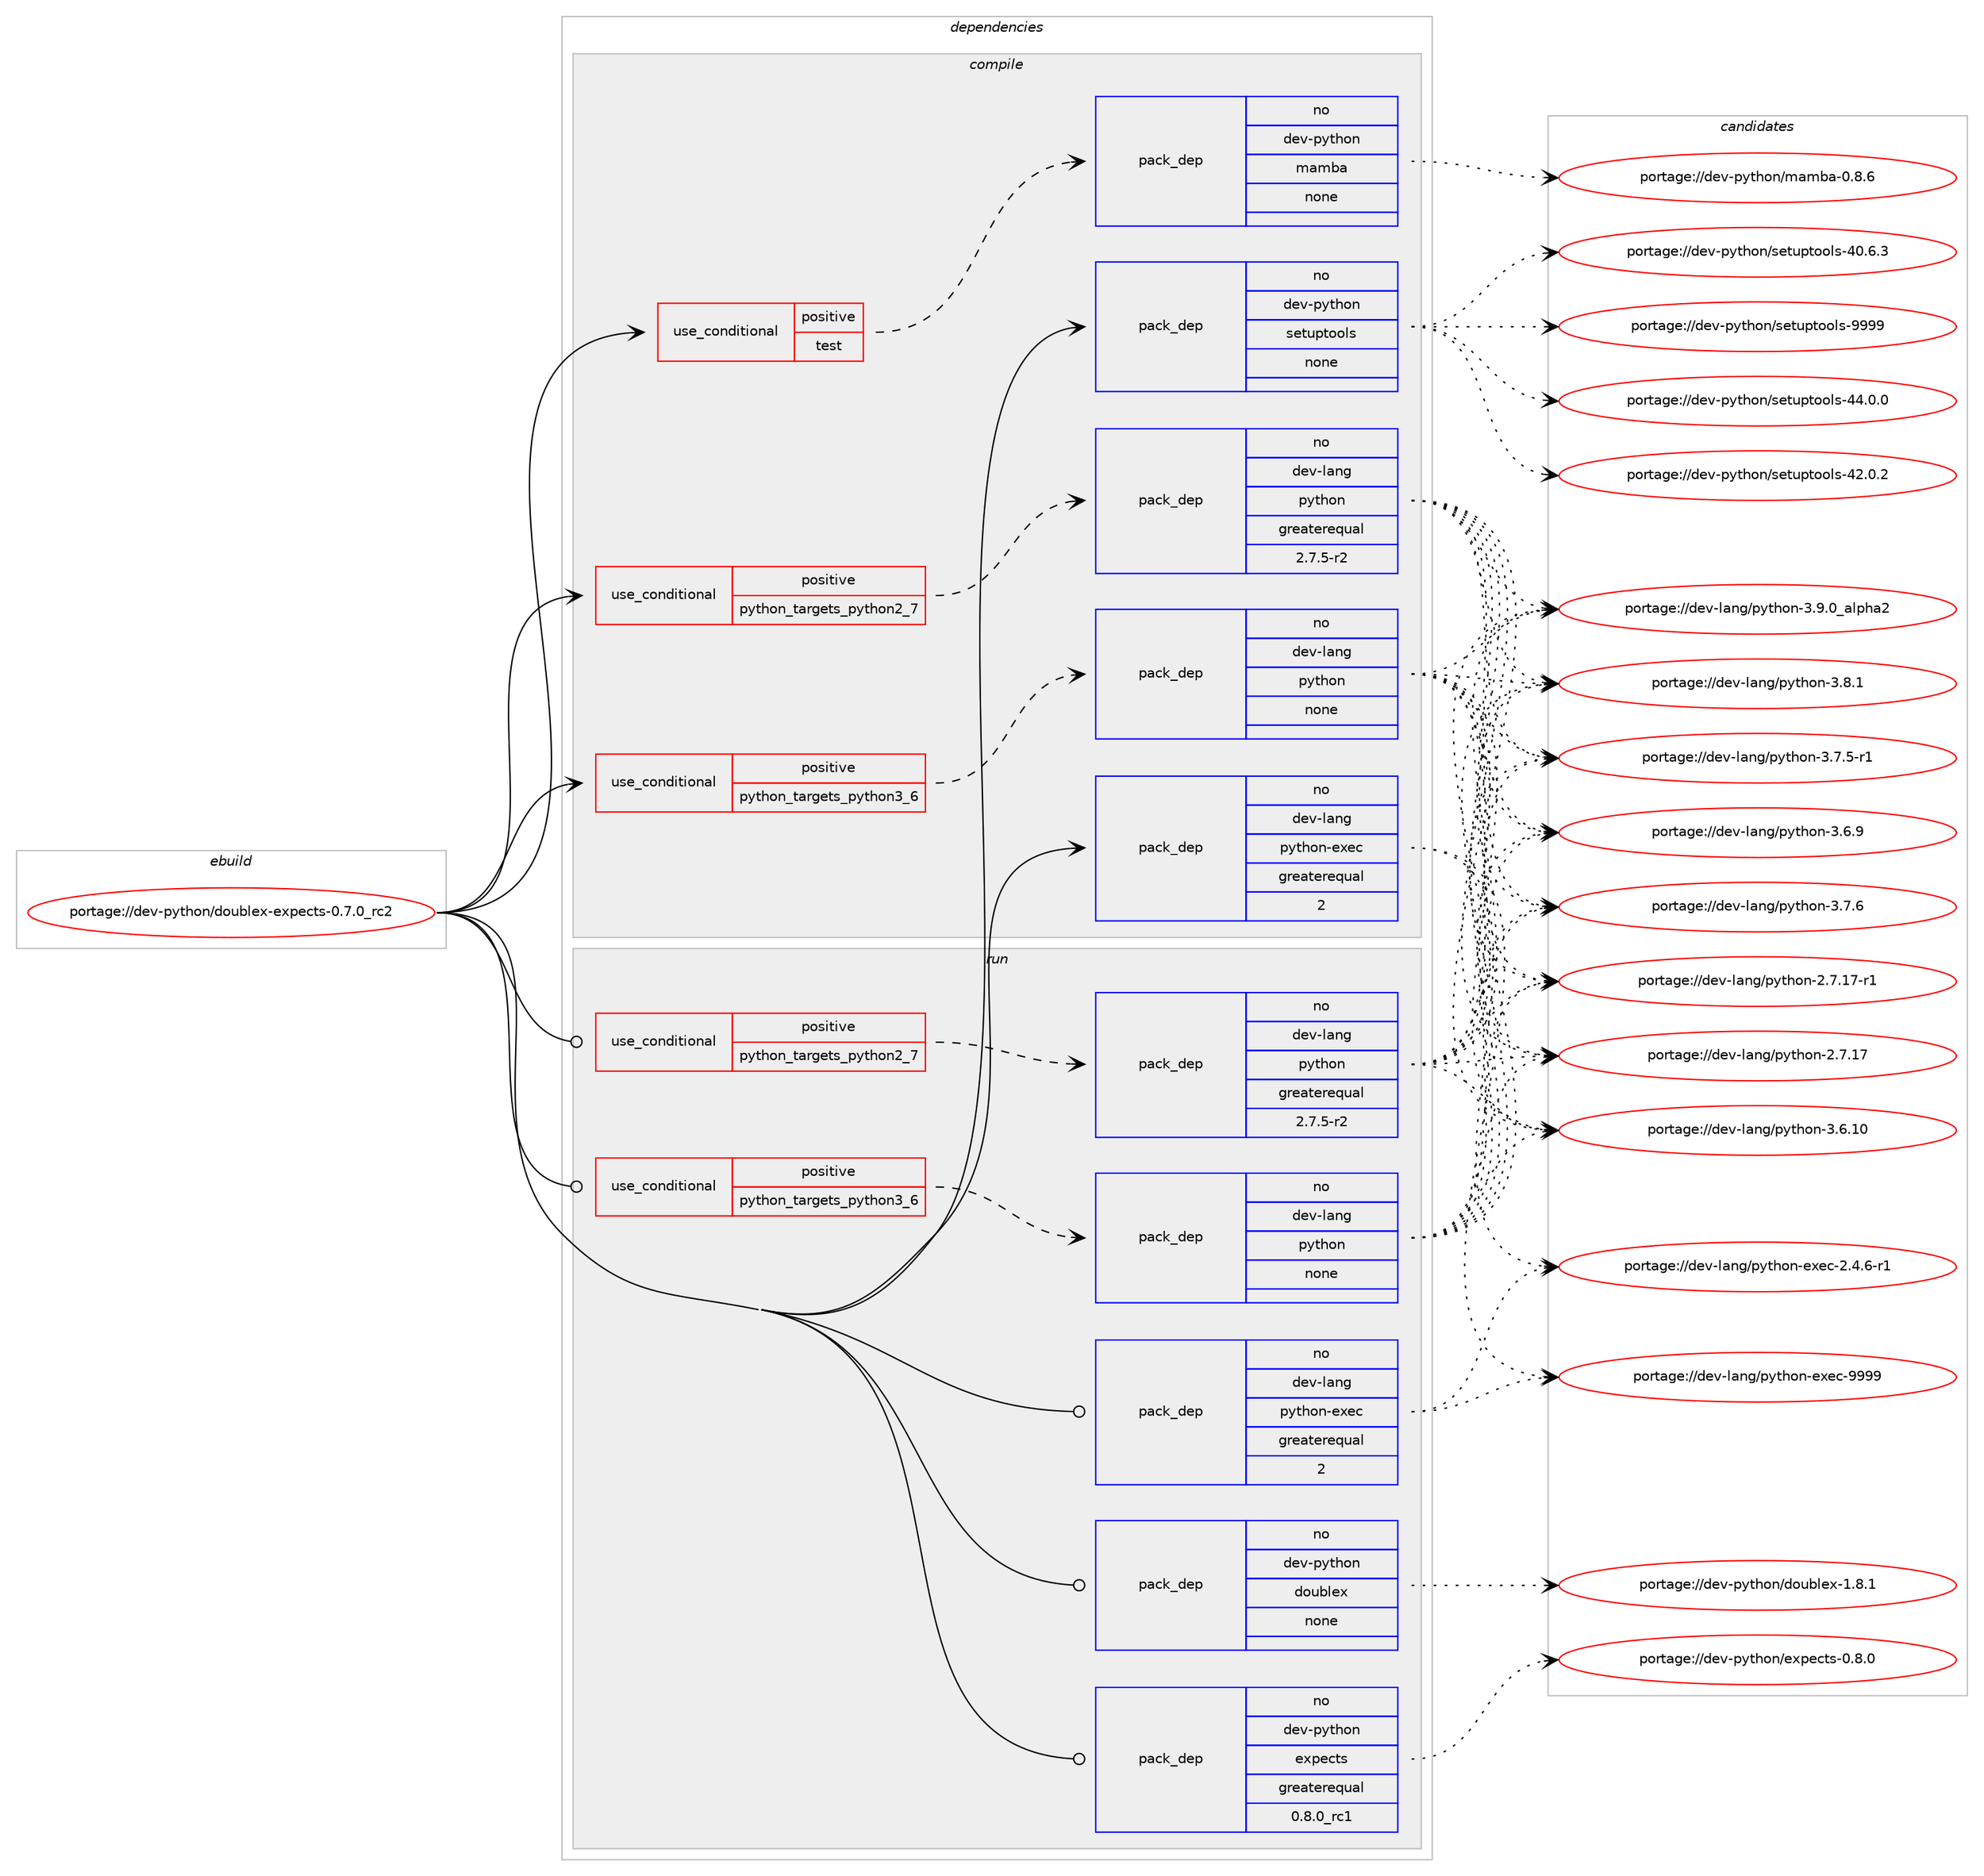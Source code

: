 digraph prolog {

# *************
# Graph options
# *************

newrank=true;
concentrate=true;
compound=true;
graph [rankdir=LR,fontname=Helvetica,fontsize=10,ranksep=1.5];#, ranksep=2.5, nodesep=0.2];
edge  [arrowhead=vee];
node  [fontname=Helvetica,fontsize=10];

# **********
# The ebuild
# **********

subgraph cluster_leftcol {
color=gray;
label=<<i>ebuild</i>>;
id [label="portage://dev-python/doublex-expects-0.7.0_rc2", color=red, width=4, href="../dev-python/doublex-expects-0.7.0_rc2.svg"];
}

# ****************
# The dependencies
# ****************

subgraph cluster_midcol {
color=gray;
label=<<i>dependencies</i>>;
subgraph cluster_compile {
fillcolor="#eeeeee";
style=filled;
label=<<i>compile</i>>;
subgraph cond116501 {
dependency463048 [label=<<TABLE BORDER="0" CELLBORDER="1" CELLSPACING="0" CELLPADDING="4"><TR><TD ROWSPAN="3" CELLPADDING="10">use_conditional</TD></TR><TR><TD>positive</TD></TR><TR><TD>python_targets_python2_7</TD></TR></TABLE>>, shape=none, color=red];
subgraph pack341554 {
dependency463049 [label=<<TABLE BORDER="0" CELLBORDER="1" CELLSPACING="0" CELLPADDING="4" WIDTH="220"><TR><TD ROWSPAN="6" CELLPADDING="30">pack_dep</TD></TR><TR><TD WIDTH="110">no</TD></TR><TR><TD>dev-lang</TD></TR><TR><TD>python</TD></TR><TR><TD>greaterequal</TD></TR><TR><TD>2.7.5-r2</TD></TR></TABLE>>, shape=none, color=blue];
}
dependency463048:e -> dependency463049:w [weight=20,style="dashed",arrowhead="vee"];
}
id:e -> dependency463048:w [weight=20,style="solid",arrowhead="vee"];
subgraph cond116502 {
dependency463050 [label=<<TABLE BORDER="0" CELLBORDER="1" CELLSPACING="0" CELLPADDING="4"><TR><TD ROWSPAN="3" CELLPADDING="10">use_conditional</TD></TR><TR><TD>positive</TD></TR><TR><TD>python_targets_python3_6</TD></TR></TABLE>>, shape=none, color=red];
subgraph pack341555 {
dependency463051 [label=<<TABLE BORDER="0" CELLBORDER="1" CELLSPACING="0" CELLPADDING="4" WIDTH="220"><TR><TD ROWSPAN="6" CELLPADDING="30">pack_dep</TD></TR><TR><TD WIDTH="110">no</TD></TR><TR><TD>dev-lang</TD></TR><TR><TD>python</TD></TR><TR><TD>none</TD></TR><TR><TD></TD></TR></TABLE>>, shape=none, color=blue];
}
dependency463050:e -> dependency463051:w [weight=20,style="dashed",arrowhead="vee"];
}
id:e -> dependency463050:w [weight=20,style="solid",arrowhead="vee"];
subgraph cond116503 {
dependency463052 [label=<<TABLE BORDER="0" CELLBORDER="1" CELLSPACING="0" CELLPADDING="4"><TR><TD ROWSPAN="3" CELLPADDING="10">use_conditional</TD></TR><TR><TD>positive</TD></TR><TR><TD>test</TD></TR></TABLE>>, shape=none, color=red];
subgraph pack341556 {
dependency463053 [label=<<TABLE BORDER="0" CELLBORDER="1" CELLSPACING="0" CELLPADDING="4" WIDTH="220"><TR><TD ROWSPAN="6" CELLPADDING="30">pack_dep</TD></TR><TR><TD WIDTH="110">no</TD></TR><TR><TD>dev-python</TD></TR><TR><TD>mamba</TD></TR><TR><TD>none</TD></TR><TR><TD></TD></TR></TABLE>>, shape=none, color=blue];
}
dependency463052:e -> dependency463053:w [weight=20,style="dashed",arrowhead="vee"];
}
id:e -> dependency463052:w [weight=20,style="solid",arrowhead="vee"];
subgraph pack341557 {
dependency463054 [label=<<TABLE BORDER="0" CELLBORDER="1" CELLSPACING="0" CELLPADDING="4" WIDTH="220"><TR><TD ROWSPAN="6" CELLPADDING="30">pack_dep</TD></TR><TR><TD WIDTH="110">no</TD></TR><TR><TD>dev-lang</TD></TR><TR><TD>python-exec</TD></TR><TR><TD>greaterequal</TD></TR><TR><TD>2</TD></TR></TABLE>>, shape=none, color=blue];
}
id:e -> dependency463054:w [weight=20,style="solid",arrowhead="vee"];
subgraph pack341558 {
dependency463055 [label=<<TABLE BORDER="0" CELLBORDER="1" CELLSPACING="0" CELLPADDING="4" WIDTH="220"><TR><TD ROWSPAN="6" CELLPADDING="30">pack_dep</TD></TR><TR><TD WIDTH="110">no</TD></TR><TR><TD>dev-python</TD></TR><TR><TD>setuptools</TD></TR><TR><TD>none</TD></TR><TR><TD></TD></TR></TABLE>>, shape=none, color=blue];
}
id:e -> dependency463055:w [weight=20,style="solid",arrowhead="vee"];
}
subgraph cluster_compileandrun {
fillcolor="#eeeeee";
style=filled;
label=<<i>compile and run</i>>;
}
subgraph cluster_run {
fillcolor="#eeeeee";
style=filled;
label=<<i>run</i>>;
subgraph cond116504 {
dependency463056 [label=<<TABLE BORDER="0" CELLBORDER="1" CELLSPACING="0" CELLPADDING="4"><TR><TD ROWSPAN="3" CELLPADDING="10">use_conditional</TD></TR><TR><TD>positive</TD></TR><TR><TD>python_targets_python2_7</TD></TR></TABLE>>, shape=none, color=red];
subgraph pack341559 {
dependency463057 [label=<<TABLE BORDER="0" CELLBORDER="1" CELLSPACING="0" CELLPADDING="4" WIDTH="220"><TR><TD ROWSPAN="6" CELLPADDING="30">pack_dep</TD></TR><TR><TD WIDTH="110">no</TD></TR><TR><TD>dev-lang</TD></TR><TR><TD>python</TD></TR><TR><TD>greaterequal</TD></TR><TR><TD>2.7.5-r2</TD></TR></TABLE>>, shape=none, color=blue];
}
dependency463056:e -> dependency463057:w [weight=20,style="dashed",arrowhead="vee"];
}
id:e -> dependency463056:w [weight=20,style="solid",arrowhead="odot"];
subgraph cond116505 {
dependency463058 [label=<<TABLE BORDER="0" CELLBORDER="1" CELLSPACING="0" CELLPADDING="4"><TR><TD ROWSPAN="3" CELLPADDING="10">use_conditional</TD></TR><TR><TD>positive</TD></TR><TR><TD>python_targets_python3_6</TD></TR></TABLE>>, shape=none, color=red];
subgraph pack341560 {
dependency463059 [label=<<TABLE BORDER="0" CELLBORDER="1" CELLSPACING="0" CELLPADDING="4" WIDTH="220"><TR><TD ROWSPAN="6" CELLPADDING="30">pack_dep</TD></TR><TR><TD WIDTH="110">no</TD></TR><TR><TD>dev-lang</TD></TR><TR><TD>python</TD></TR><TR><TD>none</TD></TR><TR><TD></TD></TR></TABLE>>, shape=none, color=blue];
}
dependency463058:e -> dependency463059:w [weight=20,style="dashed",arrowhead="vee"];
}
id:e -> dependency463058:w [weight=20,style="solid",arrowhead="odot"];
subgraph pack341561 {
dependency463060 [label=<<TABLE BORDER="0" CELLBORDER="1" CELLSPACING="0" CELLPADDING="4" WIDTH="220"><TR><TD ROWSPAN="6" CELLPADDING="30">pack_dep</TD></TR><TR><TD WIDTH="110">no</TD></TR><TR><TD>dev-lang</TD></TR><TR><TD>python-exec</TD></TR><TR><TD>greaterequal</TD></TR><TR><TD>2</TD></TR></TABLE>>, shape=none, color=blue];
}
id:e -> dependency463060:w [weight=20,style="solid",arrowhead="odot"];
subgraph pack341562 {
dependency463061 [label=<<TABLE BORDER="0" CELLBORDER="1" CELLSPACING="0" CELLPADDING="4" WIDTH="220"><TR><TD ROWSPAN="6" CELLPADDING="30">pack_dep</TD></TR><TR><TD WIDTH="110">no</TD></TR><TR><TD>dev-python</TD></TR><TR><TD>doublex</TD></TR><TR><TD>none</TD></TR><TR><TD></TD></TR></TABLE>>, shape=none, color=blue];
}
id:e -> dependency463061:w [weight=20,style="solid",arrowhead="odot"];
subgraph pack341563 {
dependency463062 [label=<<TABLE BORDER="0" CELLBORDER="1" CELLSPACING="0" CELLPADDING="4" WIDTH="220"><TR><TD ROWSPAN="6" CELLPADDING="30">pack_dep</TD></TR><TR><TD WIDTH="110">no</TD></TR><TR><TD>dev-python</TD></TR><TR><TD>expects</TD></TR><TR><TD>greaterequal</TD></TR><TR><TD>0.8.0_rc1</TD></TR></TABLE>>, shape=none, color=blue];
}
id:e -> dependency463062:w [weight=20,style="solid",arrowhead="odot"];
}
}

# **************
# The candidates
# **************

subgraph cluster_choices {
rank=same;
color=gray;
label=<<i>candidates</i>>;

subgraph choice341554 {
color=black;
nodesep=1;
choice10010111845108971101034711212111610411111045514657464895971081121049750 [label="portage://dev-lang/python-3.9.0_alpha2", color=red, width=4,href="../dev-lang/python-3.9.0_alpha2.svg"];
choice100101118451089711010347112121116104111110455146564649 [label="portage://dev-lang/python-3.8.1", color=red, width=4,href="../dev-lang/python-3.8.1.svg"];
choice100101118451089711010347112121116104111110455146554654 [label="portage://dev-lang/python-3.7.6", color=red, width=4,href="../dev-lang/python-3.7.6.svg"];
choice1001011184510897110103471121211161041111104551465546534511449 [label="portage://dev-lang/python-3.7.5-r1", color=red, width=4,href="../dev-lang/python-3.7.5-r1.svg"];
choice100101118451089711010347112121116104111110455146544657 [label="portage://dev-lang/python-3.6.9", color=red, width=4,href="../dev-lang/python-3.6.9.svg"];
choice10010111845108971101034711212111610411111045514654464948 [label="portage://dev-lang/python-3.6.10", color=red, width=4,href="../dev-lang/python-3.6.10.svg"];
choice100101118451089711010347112121116104111110455046554649554511449 [label="portage://dev-lang/python-2.7.17-r1", color=red, width=4,href="../dev-lang/python-2.7.17-r1.svg"];
choice10010111845108971101034711212111610411111045504655464955 [label="portage://dev-lang/python-2.7.17", color=red, width=4,href="../dev-lang/python-2.7.17.svg"];
dependency463049:e -> choice10010111845108971101034711212111610411111045514657464895971081121049750:w [style=dotted,weight="100"];
dependency463049:e -> choice100101118451089711010347112121116104111110455146564649:w [style=dotted,weight="100"];
dependency463049:e -> choice100101118451089711010347112121116104111110455146554654:w [style=dotted,weight="100"];
dependency463049:e -> choice1001011184510897110103471121211161041111104551465546534511449:w [style=dotted,weight="100"];
dependency463049:e -> choice100101118451089711010347112121116104111110455146544657:w [style=dotted,weight="100"];
dependency463049:e -> choice10010111845108971101034711212111610411111045514654464948:w [style=dotted,weight="100"];
dependency463049:e -> choice100101118451089711010347112121116104111110455046554649554511449:w [style=dotted,weight="100"];
dependency463049:e -> choice10010111845108971101034711212111610411111045504655464955:w [style=dotted,weight="100"];
}
subgraph choice341555 {
color=black;
nodesep=1;
choice10010111845108971101034711212111610411111045514657464895971081121049750 [label="portage://dev-lang/python-3.9.0_alpha2", color=red, width=4,href="../dev-lang/python-3.9.0_alpha2.svg"];
choice100101118451089711010347112121116104111110455146564649 [label="portage://dev-lang/python-3.8.1", color=red, width=4,href="../dev-lang/python-3.8.1.svg"];
choice100101118451089711010347112121116104111110455146554654 [label="portage://dev-lang/python-3.7.6", color=red, width=4,href="../dev-lang/python-3.7.6.svg"];
choice1001011184510897110103471121211161041111104551465546534511449 [label="portage://dev-lang/python-3.7.5-r1", color=red, width=4,href="../dev-lang/python-3.7.5-r1.svg"];
choice100101118451089711010347112121116104111110455146544657 [label="portage://dev-lang/python-3.6.9", color=red, width=4,href="../dev-lang/python-3.6.9.svg"];
choice10010111845108971101034711212111610411111045514654464948 [label="portage://dev-lang/python-3.6.10", color=red, width=4,href="../dev-lang/python-3.6.10.svg"];
choice100101118451089711010347112121116104111110455046554649554511449 [label="portage://dev-lang/python-2.7.17-r1", color=red, width=4,href="../dev-lang/python-2.7.17-r1.svg"];
choice10010111845108971101034711212111610411111045504655464955 [label="portage://dev-lang/python-2.7.17", color=red, width=4,href="../dev-lang/python-2.7.17.svg"];
dependency463051:e -> choice10010111845108971101034711212111610411111045514657464895971081121049750:w [style=dotted,weight="100"];
dependency463051:e -> choice100101118451089711010347112121116104111110455146564649:w [style=dotted,weight="100"];
dependency463051:e -> choice100101118451089711010347112121116104111110455146554654:w [style=dotted,weight="100"];
dependency463051:e -> choice1001011184510897110103471121211161041111104551465546534511449:w [style=dotted,weight="100"];
dependency463051:e -> choice100101118451089711010347112121116104111110455146544657:w [style=dotted,weight="100"];
dependency463051:e -> choice10010111845108971101034711212111610411111045514654464948:w [style=dotted,weight="100"];
dependency463051:e -> choice100101118451089711010347112121116104111110455046554649554511449:w [style=dotted,weight="100"];
dependency463051:e -> choice10010111845108971101034711212111610411111045504655464955:w [style=dotted,weight="100"];
}
subgraph choice341556 {
color=black;
nodesep=1;
choice1001011184511212111610411111047109971099897454846564654 [label="portage://dev-python/mamba-0.8.6", color=red, width=4,href="../dev-python/mamba-0.8.6.svg"];
dependency463053:e -> choice1001011184511212111610411111047109971099897454846564654:w [style=dotted,weight="100"];
}
subgraph choice341557 {
color=black;
nodesep=1;
choice10010111845108971101034711212111610411111045101120101994557575757 [label="portage://dev-lang/python-exec-9999", color=red, width=4,href="../dev-lang/python-exec-9999.svg"];
choice10010111845108971101034711212111610411111045101120101994550465246544511449 [label="portage://dev-lang/python-exec-2.4.6-r1", color=red, width=4,href="../dev-lang/python-exec-2.4.6-r1.svg"];
dependency463054:e -> choice10010111845108971101034711212111610411111045101120101994557575757:w [style=dotted,weight="100"];
dependency463054:e -> choice10010111845108971101034711212111610411111045101120101994550465246544511449:w [style=dotted,weight="100"];
}
subgraph choice341558 {
color=black;
nodesep=1;
choice10010111845112121116104111110471151011161171121161111111081154557575757 [label="portage://dev-python/setuptools-9999", color=red, width=4,href="../dev-python/setuptools-9999.svg"];
choice100101118451121211161041111104711510111611711211611111110811545525246484648 [label="portage://dev-python/setuptools-44.0.0", color=red, width=4,href="../dev-python/setuptools-44.0.0.svg"];
choice100101118451121211161041111104711510111611711211611111110811545525046484650 [label="portage://dev-python/setuptools-42.0.2", color=red, width=4,href="../dev-python/setuptools-42.0.2.svg"];
choice100101118451121211161041111104711510111611711211611111110811545524846544651 [label="portage://dev-python/setuptools-40.6.3", color=red, width=4,href="../dev-python/setuptools-40.6.3.svg"];
dependency463055:e -> choice10010111845112121116104111110471151011161171121161111111081154557575757:w [style=dotted,weight="100"];
dependency463055:e -> choice100101118451121211161041111104711510111611711211611111110811545525246484648:w [style=dotted,weight="100"];
dependency463055:e -> choice100101118451121211161041111104711510111611711211611111110811545525046484650:w [style=dotted,weight="100"];
dependency463055:e -> choice100101118451121211161041111104711510111611711211611111110811545524846544651:w [style=dotted,weight="100"];
}
subgraph choice341559 {
color=black;
nodesep=1;
choice10010111845108971101034711212111610411111045514657464895971081121049750 [label="portage://dev-lang/python-3.9.0_alpha2", color=red, width=4,href="../dev-lang/python-3.9.0_alpha2.svg"];
choice100101118451089711010347112121116104111110455146564649 [label="portage://dev-lang/python-3.8.1", color=red, width=4,href="../dev-lang/python-3.8.1.svg"];
choice100101118451089711010347112121116104111110455146554654 [label="portage://dev-lang/python-3.7.6", color=red, width=4,href="../dev-lang/python-3.7.6.svg"];
choice1001011184510897110103471121211161041111104551465546534511449 [label="portage://dev-lang/python-3.7.5-r1", color=red, width=4,href="../dev-lang/python-3.7.5-r1.svg"];
choice100101118451089711010347112121116104111110455146544657 [label="portage://dev-lang/python-3.6.9", color=red, width=4,href="../dev-lang/python-3.6.9.svg"];
choice10010111845108971101034711212111610411111045514654464948 [label="portage://dev-lang/python-3.6.10", color=red, width=4,href="../dev-lang/python-3.6.10.svg"];
choice100101118451089711010347112121116104111110455046554649554511449 [label="portage://dev-lang/python-2.7.17-r1", color=red, width=4,href="../dev-lang/python-2.7.17-r1.svg"];
choice10010111845108971101034711212111610411111045504655464955 [label="portage://dev-lang/python-2.7.17", color=red, width=4,href="../dev-lang/python-2.7.17.svg"];
dependency463057:e -> choice10010111845108971101034711212111610411111045514657464895971081121049750:w [style=dotted,weight="100"];
dependency463057:e -> choice100101118451089711010347112121116104111110455146564649:w [style=dotted,weight="100"];
dependency463057:e -> choice100101118451089711010347112121116104111110455146554654:w [style=dotted,weight="100"];
dependency463057:e -> choice1001011184510897110103471121211161041111104551465546534511449:w [style=dotted,weight="100"];
dependency463057:e -> choice100101118451089711010347112121116104111110455146544657:w [style=dotted,weight="100"];
dependency463057:e -> choice10010111845108971101034711212111610411111045514654464948:w [style=dotted,weight="100"];
dependency463057:e -> choice100101118451089711010347112121116104111110455046554649554511449:w [style=dotted,weight="100"];
dependency463057:e -> choice10010111845108971101034711212111610411111045504655464955:w [style=dotted,weight="100"];
}
subgraph choice341560 {
color=black;
nodesep=1;
choice10010111845108971101034711212111610411111045514657464895971081121049750 [label="portage://dev-lang/python-3.9.0_alpha2", color=red, width=4,href="../dev-lang/python-3.9.0_alpha2.svg"];
choice100101118451089711010347112121116104111110455146564649 [label="portage://dev-lang/python-3.8.1", color=red, width=4,href="../dev-lang/python-3.8.1.svg"];
choice100101118451089711010347112121116104111110455146554654 [label="portage://dev-lang/python-3.7.6", color=red, width=4,href="../dev-lang/python-3.7.6.svg"];
choice1001011184510897110103471121211161041111104551465546534511449 [label="portage://dev-lang/python-3.7.5-r1", color=red, width=4,href="../dev-lang/python-3.7.5-r1.svg"];
choice100101118451089711010347112121116104111110455146544657 [label="portage://dev-lang/python-3.6.9", color=red, width=4,href="../dev-lang/python-3.6.9.svg"];
choice10010111845108971101034711212111610411111045514654464948 [label="portage://dev-lang/python-3.6.10", color=red, width=4,href="../dev-lang/python-3.6.10.svg"];
choice100101118451089711010347112121116104111110455046554649554511449 [label="portage://dev-lang/python-2.7.17-r1", color=red, width=4,href="../dev-lang/python-2.7.17-r1.svg"];
choice10010111845108971101034711212111610411111045504655464955 [label="portage://dev-lang/python-2.7.17", color=red, width=4,href="../dev-lang/python-2.7.17.svg"];
dependency463059:e -> choice10010111845108971101034711212111610411111045514657464895971081121049750:w [style=dotted,weight="100"];
dependency463059:e -> choice100101118451089711010347112121116104111110455146564649:w [style=dotted,weight="100"];
dependency463059:e -> choice100101118451089711010347112121116104111110455146554654:w [style=dotted,weight="100"];
dependency463059:e -> choice1001011184510897110103471121211161041111104551465546534511449:w [style=dotted,weight="100"];
dependency463059:e -> choice100101118451089711010347112121116104111110455146544657:w [style=dotted,weight="100"];
dependency463059:e -> choice10010111845108971101034711212111610411111045514654464948:w [style=dotted,weight="100"];
dependency463059:e -> choice100101118451089711010347112121116104111110455046554649554511449:w [style=dotted,weight="100"];
dependency463059:e -> choice10010111845108971101034711212111610411111045504655464955:w [style=dotted,weight="100"];
}
subgraph choice341561 {
color=black;
nodesep=1;
choice10010111845108971101034711212111610411111045101120101994557575757 [label="portage://dev-lang/python-exec-9999", color=red, width=4,href="../dev-lang/python-exec-9999.svg"];
choice10010111845108971101034711212111610411111045101120101994550465246544511449 [label="portage://dev-lang/python-exec-2.4.6-r1", color=red, width=4,href="../dev-lang/python-exec-2.4.6-r1.svg"];
dependency463060:e -> choice10010111845108971101034711212111610411111045101120101994557575757:w [style=dotted,weight="100"];
dependency463060:e -> choice10010111845108971101034711212111610411111045101120101994550465246544511449:w [style=dotted,weight="100"];
}
subgraph choice341562 {
color=black;
nodesep=1;
choice100101118451121211161041111104710011111798108101120454946564649 [label="portage://dev-python/doublex-1.8.1", color=red, width=4,href="../dev-python/doublex-1.8.1.svg"];
dependency463061:e -> choice100101118451121211161041111104710011111798108101120454946564649:w [style=dotted,weight="100"];
}
subgraph choice341563 {
color=black;
nodesep=1;
choice100101118451121211161041111104710112011210199116115454846564648 [label="portage://dev-python/expects-0.8.0", color=red, width=4,href="../dev-python/expects-0.8.0.svg"];
dependency463062:e -> choice100101118451121211161041111104710112011210199116115454846564648:w [style=dotted,weight="100"];
}
}

}
